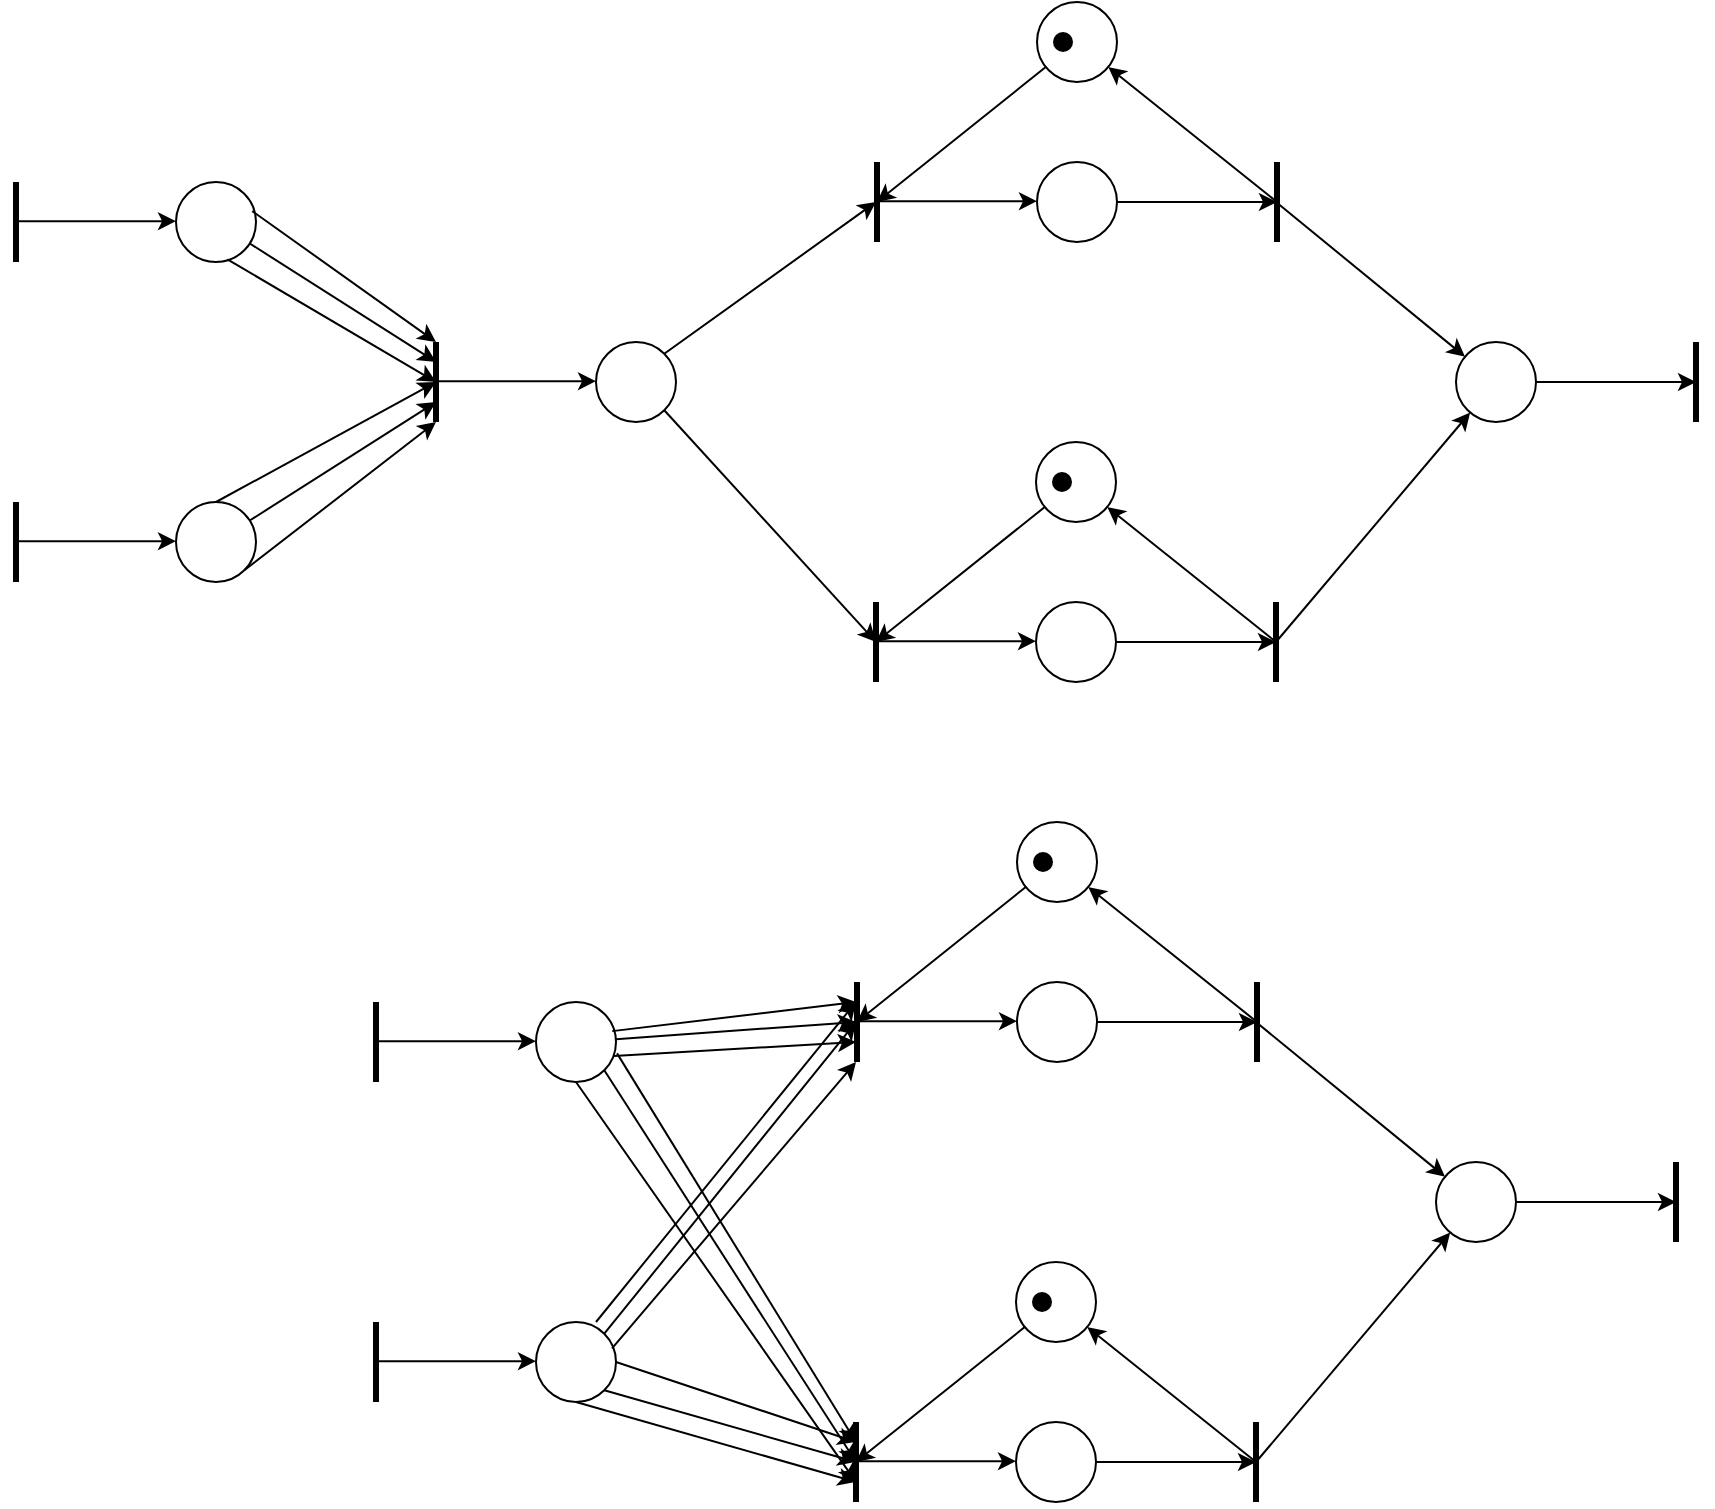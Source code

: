 <mxfile version="13.9.7" type="github">
  <diagram id="jPVr6tb7BlP5Q8UA5PHh" name="Page-1">
    <mxGraphModel dx="2031" dy="1090" grid="1" gridSize="10" guides="1" tooltips="1" connect="1" arrows="1" fold="1" page="1" pageScale="1" pageWidth="1400" pageHeight="850" math="0" shadow="0">
      <root>
        <mxCell id="0" />
        <mxCell id="1" parent="0" />
        <mxCell id="oxGBBMDOwQoGJJ92yZIw-1" style="edgeStyle=none;rounded=0;orthogonalLoop=1;jettySize=auto;html=1;strokeWidth=1;" edge="1" source="oxGBBMDOwQoGJJ92yZIw-2" parent="1">
          <mxGeometry relative="1" as="geometry">
            <mxPoint x="750.5" y="210" as="targetPoint" />
          </mxGeometry>
        </mxCell>
        <mxCell id="oxGBBMDOwQoGJJ92yZIw-2" value="" style="ellipse;whiteSpace=wrap;html=1;aspect=fixed;" vertex="1" parent="1">
          <mxGeometry x="630.5" y="190" width="40" height="40" as="geometry" />
        </mxCell>
        <mxCell id="oxGBBMDOwQoGJJ92yZIw-3" value="" style="endArrow=none;html=1;strokeWidth=3;" edge="1" parent="1">
          <mxGeometry width="50" height="50" relative="1" as="geometry">
            <mxPoint x="550.5" y="230" as="sourcePoint" />
            <mxPoint x="550.5" y="190" as="targetPoint" />
          </mxGeometry>
        </mxCell>
        <mxCell id="oxGBBMDOwQoGJJ92yZIw-4" value="" style="ellipse;whiteSpace=wrap;html=1;aspect=fixed;" vertex="1" parent="1">
          <mxGeometry x="630.5" y="110" width="40" height="40" as="geometry" />
        </mxCell>
        <mxCell id="oxGBBMDOwQoGJJ92yZIw-5" value="" style="endArrow=none;html=1;strokeWidth=3;" edge="1" parent="1">
          <mxGeometry width="50" height="50" relative="1" as="geometry">
            <mxPoint x="750.5" y="230" as="sourcePoint" />
            <mxPoint x="750.5" y="190" as="targetPoint" />
          </mxGeometry>
        </mxCell>
        <mxCell id="oxGBBMDOwQoGJJ92yZIw-6" style="edgeStyle=none;rounded=0;orthogonalLoop=1;jettySize=auto;html=1;strokeWidth=1;" edge="1" target="oxGBBMDOwQoGJJ92yZIw-4" parent="1">
          <mxGeometry relative="1" as="geometry">
            <mxPoint x="760.5" y="220.0" as="targetPoint" />
            <mxPoint x="750.5" y="210" as="sourcePoint" />
          </mxGeometry>
        </mxCell>
        <mxCell id="oxGBBMDOwQoGJJ92yZIw-7" style="edgeStyle=none;rounded=0;orthogonalLoop=1;jettySize=auto;html=1;strokeWidth=1;" edge="1" source="oxGBBMDOwQoGJJ92yZIw-4" parent="1">
          <mxGeometry relative="1" as="geometry">
            <mxPoint x="550.5" y="210" as="targetPoint" />
            <mxPoint x="760.5" y="220.0" as="sourcePoint" />
          </mxGeometry>
        </mxCell>
        <mxCell id="oxGBBMDOwQoGJJ92yZIw-8" value="" style="endArrow=classic;html=1;strokeWidth=1;" edge="1" parent="1">
          <mxGeometry width="50" height="50" relative="1" as="geometry">
            <mxPoint x="550.5" y="209.58" as="sourcePoint" />
            <mxPoint x="630.5" y="209.58" as="targetPoint" />
          </mxGeometry>
        </mxCell>
        <mxCell id="oxGBBMDOwQoGJJ92yZIw-9" value="" style="ellipse;whiteSpace=wrap;html=1;aspect=fixed;fillColor=#000000;strokeColor=none;" vertex="1" parent="1">
          <mxGeometry x="638.5" y="125" width="10" height="10" as="geometry" />
        </mxCell>
        <mxCell id="oxGBBMDOwQoGJJ92yZIw-11" style="edgeStyle=none;rounded=0;orthogonalLoop=1;jettySize=auto;html=1;strokeWidth=1;" edge="1" source="oxGBBMDOwQoGJJ92yZIw-12" parent="1">
          <mxGeometry relative="1" as="geometry">
            <mxPoint x="750" y="430" as="targetPoint" />
          </mxGeometry>
        </mxCell>
        <mxCell id="oxGBBMDOwQoGJJ92yZIw-12" value="" style="ellipse;whiteSpace=wrap;html=1;aspect=fixed;" vertex="1" parent="1">
          <mxGeometry x="630" y="410" width="40" height="40" as="geometry" />
        </mxCell>
        <mxCell id="oxGBBMDOwQoGJJ92yZIw-13" value="" style="endArrow=none;html=1;strokeWidth=3;" edge="1" parent="1">
          <mxGeometry width="50" height="50" relative="1" as="geometry">
            <mxPoint x="550" y="450" as="sourcePoint" />
            <mxPoint x="550" y="410" as="targetPoint" />
          </mxGeometry>
        </mxCell>
        <mxCell id="oxGBBMDOwQoGJJ92yZIw-14" value="" style="ellipse;whiteSpace=wrap;html=1;aspect=fixed;" vertex="1" parent="1">
          <mxGeometry x="630" y="330" width="40" height="40" as="geometry" />
        </mxCell>
        <mxCell id="oxGBBMDOwQoGJJ92yZIw-15" value="" style="endArrow=none;html=1;strokeWidth=3;" edge="1" parent="1">
          <mxGeometry width="50" height="50" relative="1" as="geometry">
            <mxPoint x="750" y="450" as="sourcePoint" />
            <mxPoint x="750" y="410" as="targetPoint" />
          </mxGeometry>
        </mxCell>
        <mxCell id="oxGBBMDOwQoGJJ92yZIw-16" style="edgeStyle=none;rounded=0;orthogonalLoop=1;jettySize=auto;html=1;strokeWidth=1;" edge="1" target="oxGBBMDOwQoGJJ92yZIw-14" parent="1">
          <mxGeometry relative="1" as="geometry">
            <mxPoint x="760" y="440.0" as="targetPoint" />
            <mxPoint x="750" y="430" as="sourcePoint" />
          </mxGeometry>
        </mxCell>
        <mxCell id="oxGBBMDOwQoGJJ92yZIw-17" style="edgeStyle=none;rounded=0;orthogonalLoop=1;jettySize=auto;html=1;strokeWidth=1;" edge="1" source="oxGBBMDOwQoGJJ92yZIw-14" parent="1">
          <mxGeometry relative="1" as="geometry">
            <mxPoint x="550" y="430" as="targetPoint" />
            <mxPoint x="760" y="440.0" as="sourcePoint" />
          </mxGeometry>
        </mxCell>
        <mxCell id="oxGBBMDOwQoGJJ92yZIw-18" value="" style="endArrow=classic;html=1;strokeWidth=1;" edge="1" parent="1">
          <mxGeometry width="50" height="50" relative="1" as="geometry">
            <mxPoint x="550" y="429.58" as="sourcePoint" />
            <mxPoint x="630" y="429.58" as="targetPoint" />
          </mxGeometry>
        </mxCell>
        <mxCell id="oxGBBMDOwQoGJJ92yZIw-19" value="" style="ellipse;whiteSpace=wrap;html=1;aspect=fixed;fillColor=#000000;strokeColor=none;" vertex="1" parent="1">
          <mxGeometry x="638" y="345" width="10" height="10" as="geometry" />
        </mxCell>
        <mxCell id="oxGBBMDOwQoGJJ92yZIw-21" value="" style="ellipse;whiteSpace=wrap;html=1;aspect=fixed;" vertex="1" parent="1">
          <mxGeometry x="410" y="280" width="40" height="40" as="geometry" />
        </mxCell>
        <mxCell id="oxGBBMDOwQoGJJ92yZIw-22" value="" style="endArrow=none;html=1;strokeWidth=3;" edge="1" parent="1">
          <mxGeometry width="50" height="50" relative="1" as="geometry">
            <mxPoint x="330" y="320" as="sourcePoint" />
            <mxPoint x="330" y="280" as="targetPoint" />
          </mxGeometry>
        </mxCell>
        <mxCell id="oxGBBMDOwQoGJJ92yZIw-23" value="" style="endArrow=classic;html=1;strokeWidth=1;" edge="1" parent="1">
          <mxGeometry width="50" height="50" relative="1" as="geometry">
            <mxPoint x="330" y="299.58" as="sourcePoint" />
            <mxPoint x="410" y="299.58" as="targetPoint" />
          </mxGeometry>
        </mxCell>
        <mxCell id="oxGBBMDOwQoGJJ92yZIw-24" value="" style="endArrow=classic;html=1;strokeWidth=1;exitX=1;exitY=0;exitDx=0;exitDy=0;" edge="1" parent="1" source="oxGBBMDOwQoGJJ92yZIw-21">
          <mxGeometry width="50" height="50" relative="1" as="geometry">
            <mxPoint x="450" y="299.5" as="sourcePoint" />
            <mxPoint x="550" y="210" as="targetPoint" />
          </mxGeometry>
        </mxCell>
        <mxCell id="oxGBBMDOwQoGJJ92yZIw-25" value="" style="endArrow=classic;html=1;strokeWidth=1;exitX=1;exitY=1;exitDx=0;exitDy=0;" edge="1" parent="1" source="oxGBBMDOwQoGJJ92yZIw-21">
          <mxGeometry width="50" height="50" relative="1" as="geometry">
            <mxPoint x="460" y="309.5" as="sourcePoint" />
            <mxPoint x="550" y="430" as="targetPoint" />
          </mxGeometry>
        </mxCell>
        <mxCell id="oxGBBMDOwQoGJJ92yZIw-26" style="edgeStyle=none;rounded=0;orthogonalLoop=1;jettySize=auto;html=1;strokeWidth=1;" edge="1" source="oxGBBMDOwQoGJJ92yZIw-27" parent="1">
          <mxGeometry relative="1" as="geometry">
            <mxPoint x="330" y="290" as="targetPoint" />
          </mxGeometry>
        </mxCell>
        <mxCell id="oxGBBMDOwQoGJJ92yZIw-27" value="" style="ellipse;whiteSpace=wrap;html=1;aspect=fixed;" vertex="1" parent="1">
          <mxGeometry x="200" y="200" width="40" height="40" as="geometry" />
        </mxCell>
        <mxCell id="oxGBBMDOwQoGJJ92yZIw-28" value="" style="endArrow=none;html=1;strokeWidth=3;" edge="1" parent="1">
          <mxGeometry width="50" height="50" relative="1" as="geometry">
            <mxPoint x="120" y="240" as="sourcePoint" />
            <mxPoint x="120" y="200" as="targetPoint" />
          </mxGeometry>
        </mxCell>
        <mxCell id="oxGBBMDOwQoGJJ92yZIw-30" value="" style="endArrow=classic;html=1;strokeWidth=1;" edge="1" parent="1">
          <mxGeometry width="50" height="50" relative="1" as="geometry">
            <mxPoint x="120" y="219.58" as="sourcePoint" />
            <mxPoint x="200" y="219.58" as="targetPoint" />
          </mxGeometry>
        </mxCell>
        <mxCell id="oxGBBMDOwQoGJJ92yZIw-31" style="edgeStyle=none;rounded=0;orthogonalLoop=1;jettySize=auto;html=1;strokeWidth=1;" edge="1" source="oxGBBMDOwQoGJJ92yZIw-32" parent="1">
          <mxGeometry relative="1" as="geometry">
            <mxPoint x="330" y="310" as="targetPoint" />
          </mxGeometry>
        </mxCell>
        <mxCell id="oxGBBMDOwQoGJJ92yZIw-32" value="" style="ellipse;whiteSpace=wrap;html=1;aspect=fixed;" vertex="1" parent="1">
          <mxGeometry x="200" y="360" width="40" height="40" as="geometry" />
        </mxCell>
        <mxCell id="oxGBBMDOwQoGJJ92yZIw-33" value="" style="endArrow=none;html=1;strokeWidth=3;" edge="1" parent="1">
          <mxGeometry width="50" height="50" relative="1" as="geometry">
            <mxPoint x="120" y="400" as="sourcePoint" />
            <mxPoint x="120" y="360" as="targetPoint" />
          </mxGeometry>
        </mxCell>
        <mxCell id="oxGBBMDOwQoGJJ92yZIw-34" value="" style="endArrow=classic;html=1;strokeWidth=1;" edge="1" parent="1">
          <mxGeometry width="50" height="50" relative="1" as="geometry">
            <mxPoint x="120" y="379.58" as="sourcePoint" />
            <mxPoint x="200" y="379.58" as="targetPoint" />
          </mxGeometry>
        </mxCell>
        <mxCell id="oxGBBMDOwQoGJJ92yZIw-35" style="edgeStyle=none;rounded=0;orthogonalLoop=1;jettySize=auto;html=1;strokeWidth=1;exitX=0.643;exitY=0.967;exitDx=0;exitDy=0;exitPerimeter=0;" edge="1" parent="1" source="oxGBBMDOwQoGJJ92yZIw-27">
          <mxGeometry relative="1" as="geometry">
            <mxPoint x="330" y="300" as="targetPoint" />
            <mxPoint x="246.882" y="240.724" as="sourcePoint" />
          </mxGeometry>
        </mxCell>
        <mxCell id="oxGBBMDOwQoGJJ92yZIw-36" style="edgeStyle=none;rounded=0;orthogonalLoop=1;jettySize=auto;html=1;strokeWidth=1;exitX=0.953;exitY=0.364;exitDx=0;exitDy=0;exitPerimeter=0;" edge="1" parent="1" source="oxGBBMDOwQoGJJ92yZIw-27">
          <mxGeometry relative="1" as="geometry">
            <mxPoint x="330" y="280" as="targetPoint" />
            <mxPoint x="235.72" y="248.68" as="sourcePoint" />
          </mxGeometry>
        </mxCell>
        <mxCell id="oxGBBMDOwQoGJJ92yZIw-37" style="edgeStyle=none;rounded=0;orthogonalLoop=1;jettySize=auto;html=1;strokeWidth=1;exitX=1;exitY=1;exitDx=0;exitDy=0;" edge="1" parent="1" source="oxGBBMDOwQoGJJ92yZIw-32">
          <mxGeometry relative="1" as="geometry">
            <mxPoint x="330" y="320" as="targetPoint" />
            <mxPoint x="246.882" y="379.276" as="sourcePoint" />
          </mxGeometry>
        </mxCell>
        <mxCell id="oxGBBMDOwQoGJJ92yZIw-38" style="edgeStyle=none;rounded=0;orthogonalLoop=1;jettySize=auto;html=1;strokeWidth=1;exitX=0.5;exitY=0;exitDx=0;exitDy=0;" edge="1" parent="1" source="oxGBBMDOwQoGJJ92yZIw-32">
          <mxGeometry relative="1" as="geometry">
            <mxPoint x="330" y="300" as="targetPoint" />
            <mxPoint x="244.142" y="404.142" as="sourcePoint" />
          </mxGeometry>
        </mxCell>
        <mxCell id="oxGBBMDOwQoGJJ92yZIw-39" style="edgeStyle=none;rounded=0;orthogonalLoop=1;jettySize=auto;html=1;strokeWidth=1;" edge="1" source="oxGBBMDOwQoGJJ92yZIw-40" parent="1">
          <mxGeometry relative="1" as="geometry">
            <mxPoint x="960" y="300" as="targetPoint" />
          </mxGeometry>
        </mxCell>
        <mxCell id="oxGBBMDOwQoGJJ92yZIw-40" value="" style="ellipse;whiteSpace=wrap;html=1;aspect=fixed;" vertex="1" parent="1">
          <mxGeometry x="840" y="280" width="40" height="40" as="geometry" />
        </mxCell>
        <mxCell id="oxGBBMDOwQoGJJ92yZIw-41" value="" style="endArrow=none;html=1;strokeWidth=3;" edge="1" parent="1">
          <mxGeometry width="50" height="50" relative="1" as="geometry">
            <mxPoint x="960" y="320" as="sourcePoint" />
            <mxPoint x="960" y="280" as="targetPoint" />
          </mxGeometry>
        </mxCell>
        <mxCell id="oxGBBMDOwQoGJJ92yZIw-42" style="edgeStyle=none;rounded=0;orthogonalLoop=1;jettySize=auto;html=1;strokeWidth=1;" edge="1" parent="1" target="oxGBBMDOwQoGJJ92yZIw-40">
          <mxGeometry relative="1" as="geometry">
            <mxPoint x="760" y="440" as="targetPoint" />
            <mxPoint x="750" y="430" as="sourcePoint" />
          </mxGeometry>
        </mxCell>
        <mxCell id="oxGBBMDOwQoGJJ92yZIw-43" style="edgeStyle=none;rounded=0;orthogonalLoop=1;jettySize=auto;html=1;strokeWidth=1;" edge="1" parent="1" target="oxGBBMDOwQoGJJ92yZIw-40">
          <mxGeometry relative="1" as="geometry">
            <mxPoint x="857.081" y="325.268" as="targetPoint" />
            <mxPoint x="750" y="210" as="sourcePoint" />
          </mxGeometry>
        </mxCell>
        <mxCell id="oxGBBMDOwQoGJJ92yZIw-44" style="edgeStyle=none;rounded=0;orthogonalLoop=1;jettySize=auto;html=1;strokeWidth=1;" edge="1" source="oxGBBMDOwQoGJJ92yZIw-45" parent="1">
          <mxGeometry relative="1" as="geometry">
            <mxPoint x="740.5" y="620" as="targetPoint" />
          </mxGeometry>
        </mxCell>
        <mxCell id="oxGBBMDOwQoGJJ92yZIw-45" value="" style="ellipse;whiteSpace=wrap;html=1;aspect=fixed;" vertex="1" parent="1">
          <mxGeometry x="620.5" y="600" width="40" height="40" as="geometry" />
        </mxCell>
        <mxCell id="oxGBBMDOwQoGJJ92yZIw-46" value="" style="endArrow=none;html=1;strokeWidth=3;" edge="1" parent="1">
          <mxGeometry width="50" height="50" relative="1" as="geometry">
            <mxPoint x="540.5" y="640" as="sourcePoint" />
            <mxPoint x="540.5" y="600" as="targetPoint" />
          </mxGeometry>
        </mxCell>
        <mxCell id="oxGBBMDOwQoGJJ92yZIw-47" value="" style="ellipse;whiteSpace=wrap;html=1;aspect=fixed;" vertex="1" parent="1">
          <mxGeometry x="620.5" y="520" width="40" height="40" as="geometry" />
        </mxCell>
        <mxCell id="oxGBBMDOwQoGJJ92yZIw-48" value="" style="endArrow=none;html=1;strokeWidth=3;" edge="1" parent="1">
          <mxGeometry width="50" height="50" relative="1" as="geometry">
            <mxPoint x="740.5" y="640" as="sourcePoint" />
            <mxPoint x="740.5" y="600" as="targetPoint" />
          </mxGeometry>
        </mxCell>
        <mxCell id="oxGBBMDOwQoGJJ92yZIw-49" style="edgeStyle=none;rounded=0;orthogonalLoop=1;jettySize=auto;html=1;strokeWidth=1;" edge="1" target="oxGBBMDOwQoGJJ92yZIw-47" parent="1">
          <mxGeometry relative="1" as="geometry">
            <mxPoint x="750.5" y="630.0" as="targetPoint" />
            <mxPoint x="740.5" y="620" as="sourcePoint" />
          </mxGeometry>
        </mxCell>
        <mxCell id="oxGBBMDOwQoGJJ92yZIw-50" style="edgeStyle=none;rounded=0;orthogonalLoop=1;jettySize=auto;html=1;strokeWidth=1;" edge="1" source="oxGBBMDOwQoGJJ92yZIw-47" parent="1">
          <mxGeometry relative="1" as="geometry">
            <mxPoint x="540.5" y="620" as="targetPoint" />
            <mxPoint x="750.5" y="630.0" as="sourcePoint" />
          </mxGeometry>
        </mxCell>
        <mxCell id="oxGBBMDOwQoGJJ92yZIw-51" value="" style="endArrow=classic;html=1;strokeWidth=1;" edge="1" parent="1">
          <mxGeometry width="50" height="50" relative="1" as="geometry">
            <mxPoint x="540.5" y="619.58" as="sourcePoint" />
            <mxPoint x="620.5" y="619.58" as="targetPoint" />
          </mxGeometry>
        </mxCell>
        <mxCell id="oxGBBMDOwQoGJJ92yZIw-52" value="" style="ellipse;whiteSpace=wrap;html=1;aspect=fixed;fillColor=#000000;strokeColor=none;" vertex="1" parent="1">
          <mxGeometry x="628.5" y="535" width="10" height="10" as="geometry" />
        </mxCell>
        <mxCell id="oxGBBMDOwQoGJJ92yZIw-53" style="edgeStyle=none;rounded=0;orthogonalLoop=1;jettySize=auto;html=1;strokeWidth=1;" edge="1" source="oxGBBMDOwQoGJJ92yZIw-54" parent="1">
          <mxGeometry relative="1" as="geometry">
            <mxPoint x="740.0" y="840" as="targetPoint" />
          </mxGeometry>
        </mxCell>
        <mxCell id="oxGBBMDOwQoGJJ92yZIw-54" value="" style="ellipse;whiteSpace=wrap;html=1;aspect=fixed;" vertex="1" parent="1">
          <mxGeometry x="620" y="820" width="40" height="40" as="geometry" />
        </mxCell>
        <mxCell id="oxGBBMDOwQoGJJ92yZIw-55" value="" style="endArrow=none;html=1;strokeWidth=3;" edge="1" parent="1">
          <mxGeometry width="50" height="50" relative="1" as="geometry">
            <mxPoint x="540.0" y="860" as="sourcePoint" />
            <mxPoint x="540.0" y="820" as="targetPoint" />
          </mxGeometry>
        </mxCell>
        <mxCell id="oxGBBMDOwQoGJJ92yZIw-56" value="" style="ellipse;whiteSpace=wrap;html=1;aspect=fixed;" vertex="1" parent="1">
          <mxGeometry x="620" y="740" width="40" height="40" as="geometry" />
        </mxCell>
        <mxCell id="oxGBBMDOwQoGJJ92yZIw-57" value="" style="endArrow=none;html=1;strokeWidth=3;" edge="1" parent="1">
          <mxGeometry width="50" height="50" relative="1" as="geometry">
            <mxPoint x="740.0" y="860" as="sourcePoint" />
            <mxPoint x="740.0" y="820" as="targetPoint" />
          </mxGeometry>
        </mxCell>
        <mxCell id="oxGBBMDOwQoGJJ92yZIw-58" style="edgeStyle=none;rounded=0;orthogonalLoop=1;jettySize=auto;html=1;strokeWidth=1;" edge="1" target="oxGBBMDOwQoGJJ92yZIw-56" parent="1">
          <mxGeometry relative="1" as="geometry">
            <mxPoint x="750" y="850.0" as="targetPoint" />
            <mxPoint x="740.0" y="840" as="sourcePoint" />
          </mxGeometry>
        </mxCell>
        <mxCell id="oxGBBMDOwQoGJJ92yZIw-59" style="edgeStyle=none;rounded=0;orthogonalLoop=1;jettySize=auto;html=1;strokeWidth=1;" edge="1" source="oxGBBMDOwQoGJJ92yZIw-56" parent="1">
          <mxGeometry relative="1" as="geometry">
            <mxPoint x="540.0" y="840" as="targetPoint" />
            <mxPoint x="750" y="850.0" as="sourcePoint" />
          </mxGeometry>
        </mxCell>
        <mxCell id="oxGBBMDOwQoGJJ92yZIw-60" value="" style="endArrow=classic;html=1;strokeWidth=1;" edge="1" parent="1">
          <mxGeometry width="50" height="50" relative="1" as="geometry">
            <mxPoint x="540.0" y="839.58" as="sourcePoint" />
            <mxPoint x="620.0" y="839.58" as="targetPoint" />
          </mxGeometry>
        </mxCell>
        <mxCell id="oxGBBMDOwQoGJJ92yZIw-61" value="" style="ellipse;whiteSpace=wrap;html=1;aspect=fixed;fillColor=#000000;strokeColor=none;" vertex="1" parent="1">
          <mxGeometry x="628" y="755" width="10" height="10" as="geometry" />
        </mxCell>
        <mxCell id="oxGBBMDOwQoGJJ92yZIw-67" style="edgeStyle=none;rounded=0;orthogonalLoop=1;jettySize=auto;html=1;strokeWidth=1;" edge="1" source="oxGBBMDOwQoGJJ92yZIw-68" parent="1">
          <mxGeometry relative="1" as="geometry">
            <mxPoint x="540" y="620" as="targetPoint" />
          </mxGeometry>
        </mxCell>
        <mxCell id="oxGBBMDOwQoGJJ92yZIw-68" value="" style="ellipse;whiteSpace=wrap;html=1;aspect=fixed;" vertex="1" parent="1">
          <mxGeometry x="380" y="610" width="40" height="40" as="geometry" />
        </mxCell>
        <mxCell id="oxGBBMDOwQoGJJ92yZIw-69" value="" style="endArrow=none;html=1;strokeWidth=3;" edge="1" parent="1">
          <mxGeometry width="50" height="50" relative="1" as="geometry">
            <mxPoint x="300" y="650" as="sourcePoint" />
            <mxPoint x="300" y="610" as="targetPoint" />
          </mxGeometry>
        </mxCell>
        <mxCell id="oxGBBMDOwQoGJJ92yZIw-70" value="" style="endArrow=classic;html=1;strokeWidth=1;" edge="1" parent="1">
          <mxGeometry width="50" height="50" relative="1" as="geometry">
            <mxPoint x="300" y="629.58" as="sourcePoint" />
            <mxPoint x="380" y="629.58" as="targetPoint" />
          </mxGeometry>
        </mxCell>
        <mxCell id="oxGBBMDOwQoGJJ92yZIw-71" style="edgeStyle=none;rounded=0;orthogonalLoop=1;jettySize=auto;html=1;strokeWidth=1;exitX=1;exitY=1;exitDx=0;exitDy=0;" edge="1" source="oxGBBMDOwQoGJJ92yZIw-72" parent="1">
          <mxGeometry relative="1" as="geometry">
            <mxPoint x="540" y="840" as="targetPoint" />
            <mxPoint x="220" y="800" as="sourcePoint" />
          </mxGeometry>
        </mxCell>
        <mxCell id="oxGBBMDOwQoGJJ92yZIw-72" value="" style="ellipse;whiteSpace=wrap;html=1;aspect=fixed;" vertex="1" parent="1">
          <mxGeometry x="380" y="770" width="40" height="40" as="geometry" />
        </mxCell>
        <mxCell id="oxGBBMDOwQoGJJ92yZIw-73" value="" style="endArrow=none;html=1;strokeWidth=3;" edge="1" parent="1">
          <mxGeometry width="50" height="50" relative="1" as="geometry">
            <mxPoint x="300" y="810" as="sourcePoint" />
            <mxPoint x="300" y="770" as="targetPoint" />
          </mxGeometry>
        </mxCell>
        <mxCell id="oxGBBMDOwQoGJJ92yZIw-74" value="" style="endArrow=classic;html=1;strokeWidth=1;" edge="1" parent="1">
          <mxGeometry width="50" height="50" relative="1" as="geometry">
            <mxPoint x="300" y="789.58" as="sourcePoint" />
            <mxPoint x="380" y="789.58" as="targetPoint" />
          </mxGeometry>
        </mxCell>
        <mxCell id="oxGBBMDOwQoGJJ92yZIw-75" style="edgeStyle=none;rounded=0;orthogonalLoop=1;jettySize=auto;html=1;strokeWidth=1;exitX=0.975;exitY=0.675;exitDx=0;exitDy=0;exitPerimeter=0;" edge="1" source="oxGBBMDOwQoGJJ92yZIw-68" parent="1">
          <mxGeometry relative="1" as="geometry">
            <mxPoint x="540" y="630" as="targetPoint" />
            <mxPoint x="236.882" y="650.724" as="sourcePoint" />
          </mxGeometry>
        </mxCell>
        <mxCell id="oxGBBMDOwQoGJJ92yZIw-76" style="edgeStyle=none;rounded=0;orthogonalLoop=1;jettySize=auto;html=1;strokeWidth=1;exitX=0.953;exitY=0.364;exitDx=0;exitDy=0;exitPerimeter=0;" edge="1" source="oxGBBMDOwQoGJJ92yZIw-68" parent="1">
          <mxGeometry relative="1" as="geometry">
            <mxPoint x="540" y="610" as="targetPoint" />
            <mxPoint x="225.72" y="658.68" as="sourcePoint" />
          </mxGeometry>
        </mxCell>
        <mxCell id="oxGBBMDOwQoGJJ92yZIw-77" style="edgeStyle=none;rounded=0;orthogonalLoop=1;jettySize=auto;html=1;strokeWidth=1;exitX=0.5;exitY=1;exitDx=0;exitDy=0;" edge="1" source="oxGBBMDOwQoGJJ92yZIw-72" parent="1">
          <mxGeometry relative="1" as="geometry">
            <mxPoint x="540" y="850" as="targetPoint" />
            <mxPoint x="236.882" y="789.276" as="sourcePoint" />
          </mxGeometry>
        </mxCell>
        <mxCell id="oxGBBMDOwQoGJJ92yZIw-78" style="edgeStyle=none;rounded=0;orthogonalLoop=1;jettySize=auto;html=1;strokeWidth=1;exitX=1;exitY=0.5;exitDx=0;exitDy=0;" edge="1" source="oxGBBMDOwQoGJJ92yZIw-72" parent="1">
          <mxGeometry relative="1" as="geometry">
            <mxPoint x="540" y="830" as="targetPoint" />
            <mxPoint x="234.142" y="814.142" as="sourcePoint" />
          </mxGeometry>
        </mxCell>
        <mxCell id="oxGBBMDOwQoGJJ92yZIw-79" style="edgeStyle=none;rounded=0;orthogonalLoop=1;jettySize=auto;html=1;strokeWidth=1;" edge="1" source="oxGBBMDOwQoGJJ92yZIw-80" parent="1">
          <mxGeometry relative="1" as="geometry">
            <mxPoint x="950" y="710" as="targetPoint" />
          </mxGeometry>
        </mxCell>
        <mxCell id="oxGBBMDOwQoGJJ92yZIw-80" value="" style="ellipse;whiteSpace=wrap;html=1;aspect=fixed;" vertex="1" parent="1">
          <mxGeometry x="830" y="690" width="40" height="40" as="geometry" />
        </mxCell>
        <mxCell id="oxGBBMDOwQoGJJ92yZIw-81" value="" style="endArrow=none;html=1;strokeWidth=3;" edge="1" parent="1">
          <mxGeometry width="50" height="50" relative="1" as="geometry">
            <mxPoint x="950" y="730" as="sourcePoint" />
            <mxPoint x="950" y="690" as="targetPoint" />
          </mxGeometry>
        </mxCell>
        <mxCell id="oxGBBMDOwQoGJJ92yZIw-82" style="edgeStyle=none;rounded=0;orthogonalLoop=1;jettySize=auto;html=1;strokeWidth=1;" edge="1" target="oxGBBMDOwQoGJJ92yZIw-80" parent="1">
          <mxGeometry relative="1" as="geometry">
            <mxPoint x="750" y="850" as="targetPoint" />
            <mxPoint x="740.0" y="840" as="sourcePoint" />
          </mxGeometry>
        </mxCell>
        <mxCell id="oxGBBMDOwQoGJJ92yZIw-83" style="edgeStyle=none;rounded=0;orthogonalLoop=1;jettySize=auto;html=1;strokeWidth=1;" edge="1" target="oxGBBMDOwQoGJJ92yZIw-80" parent="1">
          <mxGeometry relative="1" as="geometry">
            <mxPoint x="847.081" y="735.268" as="targetPoint" />
            <mxPoint x="740.0" y="620" as="sourcePoint" />
          </mxGeometry>
        </mxCell>
        <mxCell id="oxGBBMDOwQoGJJ92yZIw-91" style="edgeStyle=none;rounded=0;orthogonalLoop=1;jettySize=auto;html=1;strokeWidth=1;exitX=1;exitY=0;exitDx=0;exitDy=0;" edge="1" parent="1" source="oxGBBMDOwQoGJJ92yZIw-72">
          <mxGeometry relative="1" as="geometry">
            <mxPoint x="540" y="620" as="targetPoint" />
            <mxPoint x="394.142" y="699.142" as="sourcePoint" />
          </mxGeometry>
        </mxCell>
        <mxCell id="oxGBBMDOwQoGJJ92yZIw-92" style="edgeStyle=none;rounded=0;orthogonalLoop=1;jettySize=auto;html=1;strokeWidth=1;exitX=0.95;exitY=0.329;exitDx=0;exitDy=0;exitPerimeter=0;" edge="1" parent="1" source="oxGBBMDOwQoGJJ92yZIw-72">
          <mxGeometry relative="1" as="geometry">
            <mxPoint x="540" y="640" as="targetPoint" />
            <mxPoint x="380.0" y="705" as="sourcePoint" />
          </mxGeometry>
        </mxCell>
        <mxCell id="oxGBBMDOwQoGJJ92yZIw-93" style="edgeStyle=none;rounded=0;orthogonalLoop=1;jettySize=auto;html=1;strokeWidth=1;exitX=0.75;exitY=0;exitDx=0;exitDy=0;exitPerimeter=0;" edge="1" parent="1" source="oxGBBMDOwQoGJJ92yZIw-72">
          <mxGeometry relative="1" as="geometry">
            <mxPoint x="540" y="610" as="targetPoint" />
            <mxPoint x="400" y="685" as="sourcePoint" />
          </mxGeometry>
        </mxCell>
        <mxCell id="oxGBBMDOwQoGJJ92yZIw-95" style="edgeStyle=none;rounded=0;orthogonalLoop=1;jettySize=auto;html=1;strokeWidth=1;exitX=1.013;exitY=0.642;exitDx=0;exitDy=0;exitPerimeter=0;" edge="1" parent="1" source="oxGBBMDOwQoGJJ92yZIw-68">
          <mxGeometry relative="1" as="geometry">
            <mxPoint x="540" y="830" as="targetPoint" />
            <mxPoint x="430" y="800" as="sourcePoint" />
          </mxGeometry>
        </mxCell>
        <mxCell id="oxGBBMDOwQoGJJ92yZIw-96" style="edgeStyle=none;rounded=0;orthogonalLoop=1;jettySize=auto;html=1;strokeWidth=1;exitX=1;exitY=1;exitDx=0;exitDy=0;" edge="1" parent="1" source="oxGBBMDOwQoGJJ92yZIw-68">
          <mxGeometry relative="1" as="geometry">
            <mxPoint x="540" y="840" as="targetPoint" />
            <mxPoint x="430.52" y="645.68" as="sourcePoint" />
          </mxGeometry>
        </mxCell>
        <mxCell id="oxGBBMDOwQoGJJ92yZIw-97" style="edgeStyle=none;rounded=0;orthogonalLoop=1;jettySize=auto;html=1;strokeWidth=1;exitX=0.5;exitY=1;exitDx=0;exitDy=0;" edge="1" parent="1" source="oxGBBMDOwQoGJJ92yZIw-68">
          <mxGeometry relative="1" as="geometry">
            <mxPoint x="540" y="850" as="targetPoint" />
            <mxPoint x="424.142" y="654.142" as="sourcePoint" />
          </mxGeometry>
        </mxCell>
      </root>
    </mxGraphModel>
  </diagram>
</mxfile>
